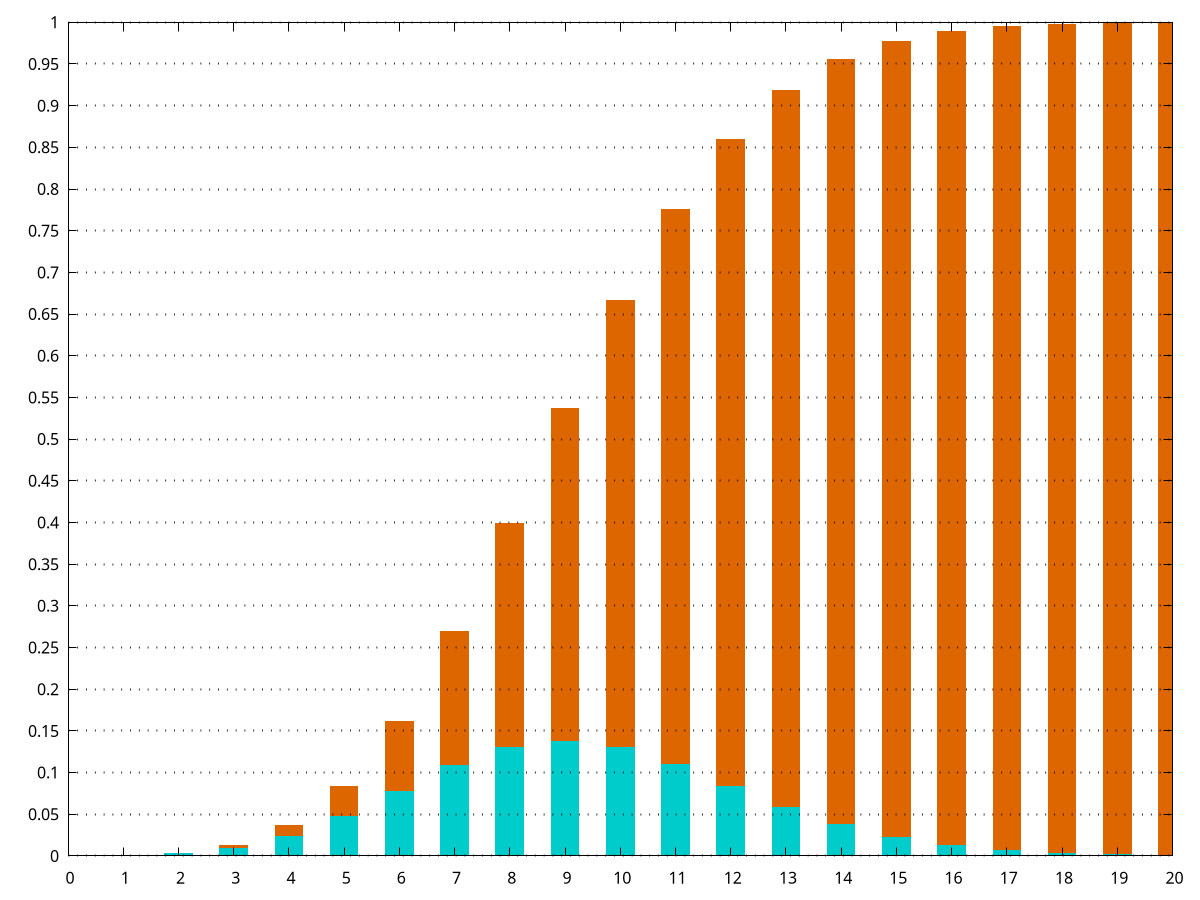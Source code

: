 reset


#set terminal post enhanced color
#set output "graph.eps"


#fac(x) = (int(x)==0) ? 1.0 : int(x) * fac(int(x)-1.0)

#choose(n,k) = (int(n) == int(k) | int(k)==0 )? 1 : choose( n-1, k-1) + choose( n-1, k )

choose(n,k) = (int(n) == int(k) | int(k)==0 )? 1 : int(n) * choose( n-1, k-1) / int(k)

binom(n,p,x) = choose(n,x) * p**x * (1-p)**(n-x)
			 
cumBinom(n,p,x) = (int(x)<0) ? 0 : binom(n,p,x) + cumBinom(n,p,x-1)

set boxwidth 0.5
set style fill solid

set key off
set contour

set grid ytics front lt 0 lw 2 lc rgb '#000000'
#set grid mytics front lt 1 lw 1 lc rgb '#000000'

set grid noxtics
n = 90

numTargetHands = 78 + 60
p = numTargetHands/1326.0
#p=0.5
ymax = 1.1 * binom( n, p, floor((n+1)*p) ) #mode of binomial PDF used
ymax = 1
plotMax = 20

set yrange [0:ymax]
set xrange [0:plotMax]
set sample plotMax+1
set xtics 1
set ytics 0.05
#set mytics 10
#show mytics

plot cumBinom(n,p,x) with boxes lt 1 lc rgb '#DD6600', binom(n,p,x) with boxes lt 1 lc rgb '#00CCCC'
#plot choose(10,x) with boxes